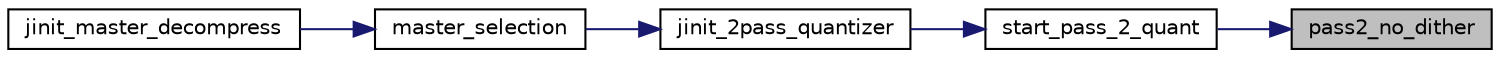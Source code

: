 digraph "pass2_no_dither"
{
 // LATEX_PDF_SIZE
  bgcolor="transparent";
  edge [fontname="Helvetica",fontsize="10",labelfontname="Helvetica",labelfontsize="10"];
  node [fontname="Helvetica",fontsize="10",shape=record];
  rankdir="RL";
  Node128 [label="pass2_no_dither",height=0.2,width=0.4,color="black", fillcolor="grey75", style="filled", fontcolor="black",tooltip=" "];
  Node128 -> Node129 [dir="back",color="midnightblue",fontsize="10",style="solid"];
  Node129 [label="start_pass_2_quant",height=0.2,width=0.4,color="black",URL="$jquant2_8c.html#a1ebbe294fe36c4601a734d6b9f5decd2",tooltip=" "];
  Node129 -> Node130 [dir="back",color="midnightblue",fontsize="10",style="solid"];
  Node130 [label="jinit_2pass_quantizer",height=0.2,width=0.4,color="black",URL="$jquant2_8c.html#aab797e70ea934dea0d6409dc428f1e4d",tooltip=" "];
  Node130 -> Node131 [dir="back",color="midnightblue",fontsize="10",style="solid"];
  Node131 [label="master_selection",height=0.2,width=0.4,color="black",URL="$jdmaster_8c.html#a440a4f3af47f35f6dd2a353329bc3baf",tooltip=" "];
  Node131 -> Node132 [dir="back",color="midnightblue",fontsize="10",style="solid"];
  Node132 [label="jinit_master_decompress",height=0.2,width=0.4,color="black",URL="$jdmaster_8c.html#a103160e5ec5fd80c654e74f633b14818",tooltip=" "];
}
